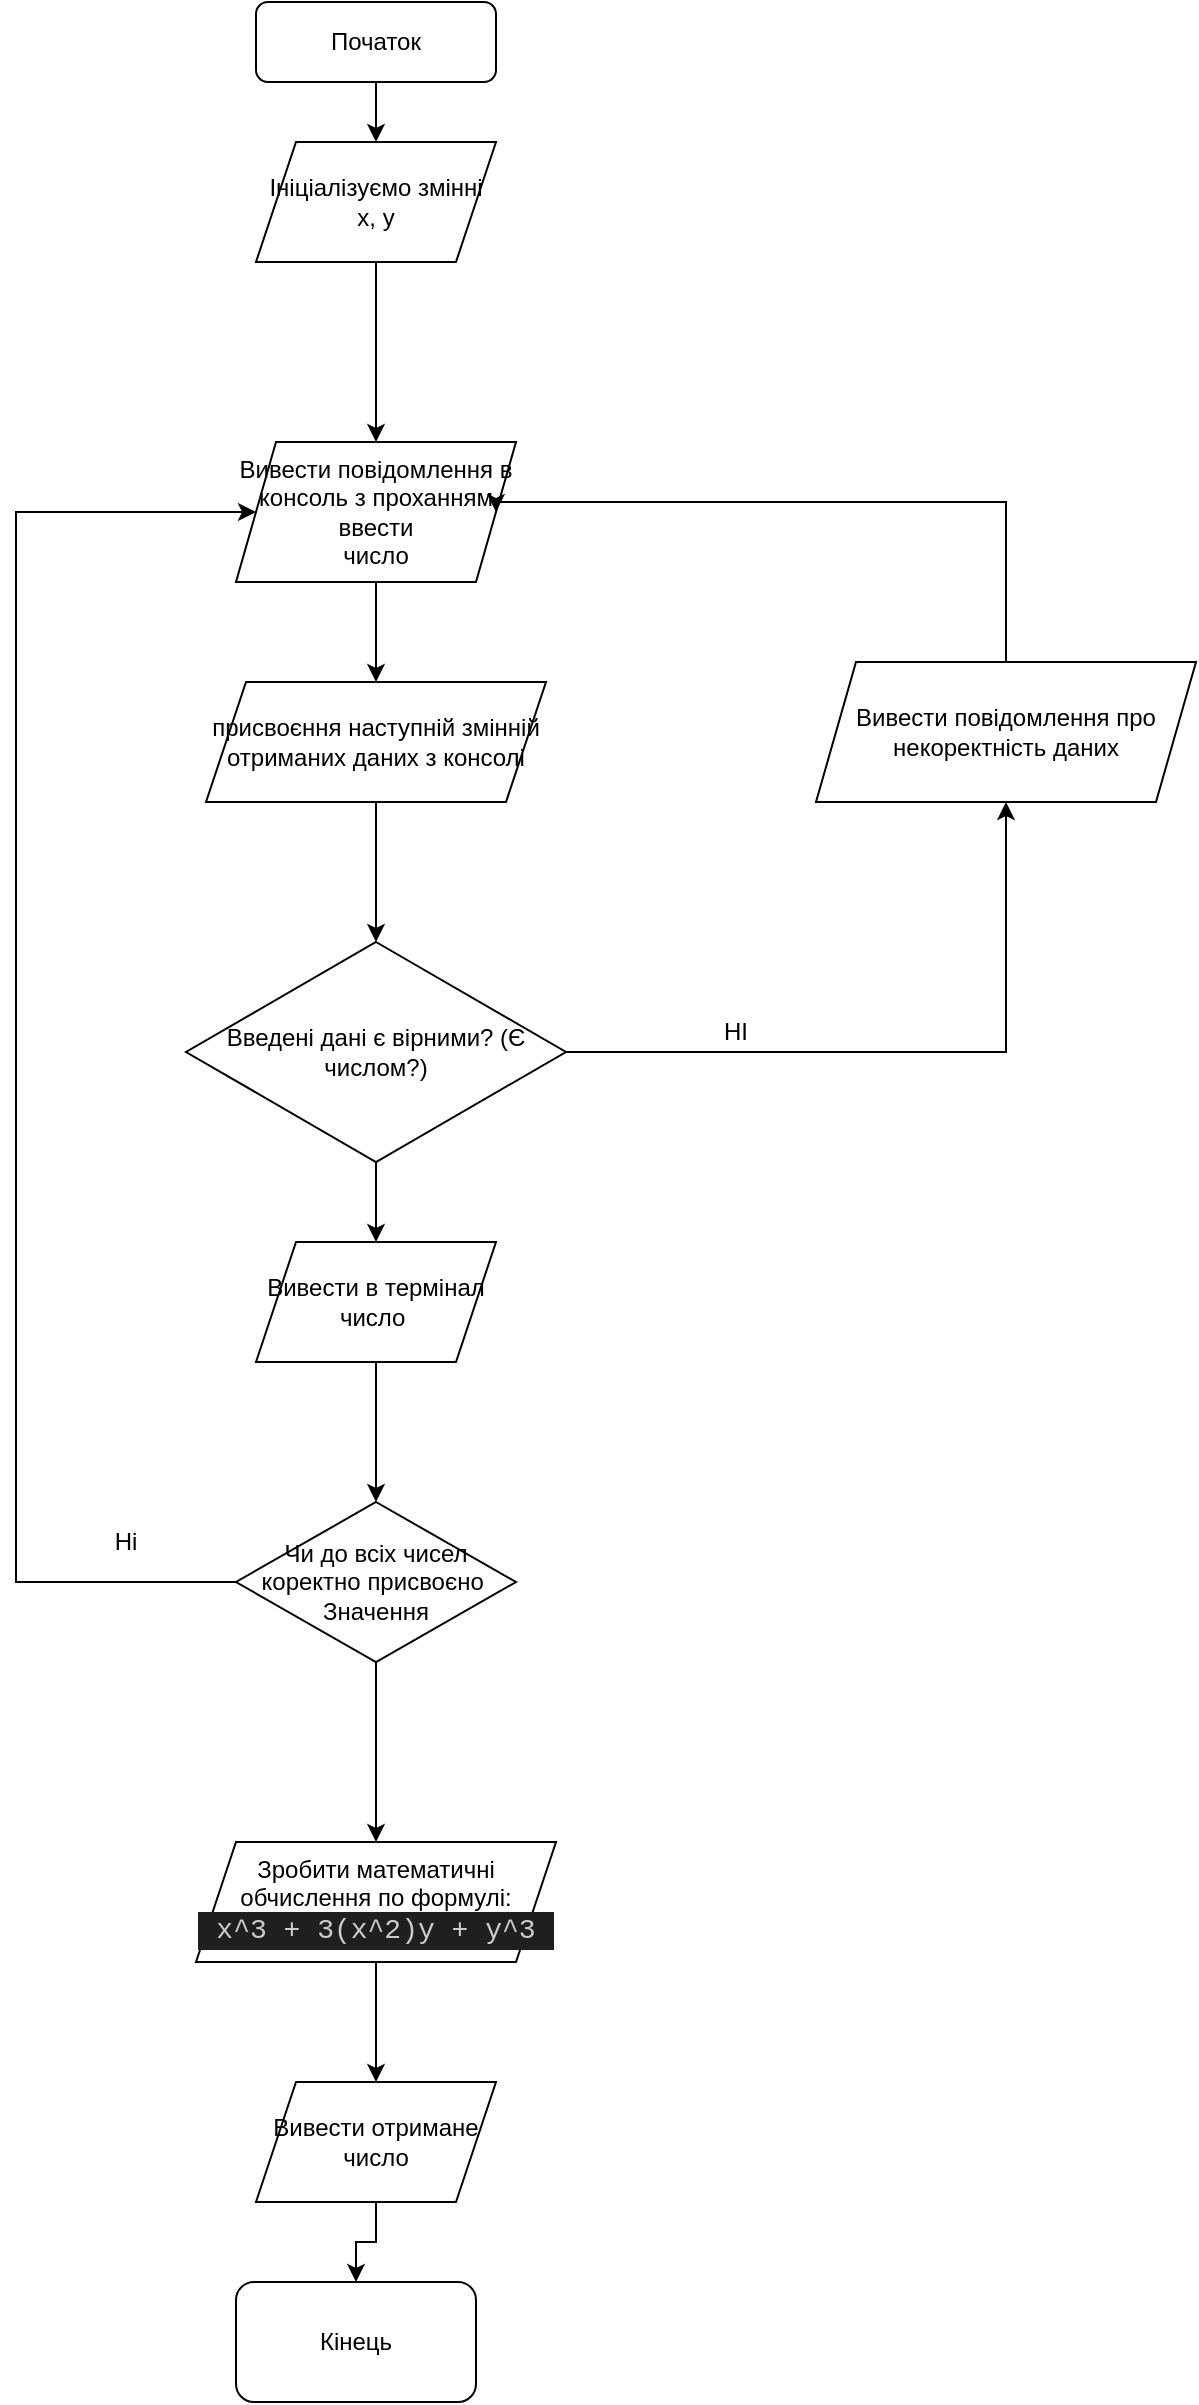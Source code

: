 <mxfile version="21.7.4" type="onedrive">
  <diagram name="Сторінка-1" id="SLLkSyE9lgRa4L8z2NkR">
    <mxGraphModel grid="1" page="1" gridSize="10" guides="1" tooltips="1" connect="1" arrows="1" fold="1" pageScale="1" pageWidth="827" pageHeight="1169" math="0" shadow="0">
      <root>
        <mxCell id="0" />
        <mxCell id="1" parent="0" />
        <mxCell id="0gB49jp2bvKmTQ91O_Oq-19" style="edgeStyle=orthogonalEdgeStyle;rounded=0;orthogonalLoop=1;jettySize=auto;html=1;" edge="1" parent="1" source="0gB49jp2bvKmTQ91O_Oq-1" target="0gB49jp2bvKmTQ91O_Oq-18">
          <mxGeometry relative="1" as="geometry" />
        </mxCell>
        <mxCell id="0gB49jp2bvKmTQ91O_Oq-1" value="Початок&lt;br&gt;" style="rounded=1;whiteSpace=wrap;html=1;" vertex="1" parent="1">
          <mxGeometry x="250" y="-30" width="120" height="40" as="geometry" />
        </mxCell>
        <mxCell id="0gB49jp2bvKmTQ91O_Oq-4" style="edgeStyle=orthogonalEdgeStyle;rounded=0;orthogonalLoop=1;jettySize=auto;html=1;entryX=0.5;entryY=0;entryDx=0;entryDy=0;" edge="1" parent="1" source="0gB49jp2bvKmTQ91O_Oq-2" target="0gB49jp2bvKmTQ91O_Oq-3">
          <mxGeometry relative="1" as="geometry" />
        </mxCell>
        <mxCell id="0gB49jp2bvKmTQ91O_Oq-2" value="Вивести повідомлення в консоль з проханням ввести&lt;br&gt;&amp;nbsp;число&amp;nbsp;" style="shape=parallelogram;perimeter=parallelogramPerimeter;whiteSpace=wrap;html=1;fixedSize=1;" vertex="1" parent="1">
          <mxGeometry x="240" y="190" width="140" height="70" as="geometry" />
        </mxCell>
        <mxCell id="0gB49jp2bvKmTQ91O_Oq-9" style="edgeStyle=orthogonalEdgeStyle;rounded=0;orthogonalLoop=1;jettySize=auto;html=1;" edge="1" parent="1" source="0gB49jp2bvKmTQ91O_Oq-3" target="0gB49jp2bvKmTQ91O_Oq-8">
          <mxGeometry relative="1" as="geometry" />
        </mxCell>
        <mxCell id="0gB49jp2bvKmTQ91O_Oq-3" value="присвоєння наступній змінній отриманих даних з консолі" style="shape=parallelogram;perimeter=parallelogramPerimeter;whiteSpace=wrap;html=1;fixedSize=1;" vertex="1" parent="1">
          <mxGeometry x="225" y="310" width="170" height="60" as="geometry" />
        </mxCell>
        <mxCell id="0gB49jp2bvKmTQ91O_Oq-11" style="edgeStyle=orthogonalEdgeStyle;rounded=0;orthogonalLoop=1;jettySize=auto;html=1;entryX=0.5;entryY=1;entryDx=0;entryDy=0;" edge="1" parent="1" source="0gB49jp2bvKmTQ91O_Oq-8" target="0gB49jp2bvKmTQ91O_Oq-10">
          <mxGeometry relative="1" as="geometry" />
        </mxCell>
        <mxCell id="0gB49jp2bvKmTQ91O_Oq-15" style="edgeStyle=orthogonalEdgeStyle;rounded=0;orthogonalLoop=1;jettySize=auto;html=1;entryX=0.5;entryY=0;entryDx=0;entryDy=0;" edge="1" parent="1" source="0gB49jp2bvKmTQ91O_Oq-8" target="0gB49jp2bvKmTQ91O_Oq-14">
          <mxGeometry relative="1" as="geometry" />
        </mxCell>
        <mxCell id="0gB49jp2bvKmTQ91O_Oq-8" value="Введені дані є вірними? (Є числом?)" style="rhombus;whiteSpace=wrap;html=1;" vertex="1" parent="1">
          <mxGeometry x="215" y="440" width="190" height="110" as="geometry" />
        </mxCell>
        <mxCell id="0gB49jp2bvKmTQ91O_Oq-12" style="edgeStyle=orthogonalEdgeStyle;rounded=0;orthogonalLoop=1;jettySize=auto;html=1;entryX=1;entryY=0.5;entryDx=0;entryDy=0;" edge="1" parent="1" source="0gB49jp2bvKmTQ91O_Oq-10" target="0gB49jp2bvKmTQ91O_Oq-2">
          <mxGeometry relative="1" as="geometry">
            <Array as="points">
              <mxPoint x="625" y="220" />
              <mxPoint x="370" y="220" />
            </Array>
          </mxGeometry>
        </mxCell>
        <mxCell id="0gB49jp2bvKmTQ91O_Oq-10" value="Вивести повідомлення про некоректність даних" style="shape=parallelogram;perimeter=parallelogramPerimeter;whiteSpace=wrap;html=1;fixedSize=1;" vertex="1" parent="1">
          <mxGeometry x="530" y="300" width="190" height="70" as="geometry" />
        </mxCell>
        <mxCell id="0gB49jp2bvKmTQ91O_Oq-13" value="НІ" style="text;html=1;strokeColor=none;fillColor=none;align=center;verticalAlign=middle;whiteSpace=wrap;rounded=0;" vertex="1" parent="1">
          <mxGeometry x="460" y="470" width="60" height="30" as="geometry" />
        </mxCell>
        <mxCell id="0gB49jp2bvKmTQ91O_Oq-17" value="" style="edgeStyle=orthogonalEdgeStyle;rounded=0;orthogonalLoop=1;jettySize=auto;html=1;" edge="1" parent="1" source="0gB49jp2bvKmTQ91O_Oq-14" target="0gB49jp2bvKmTQ91O_Oq-16">
          <mxGeometry relative="1" as="geometry" />
        </mxCell>
        <mxCell id="0gB49jp2bvKmTQ91O_Oq-14" value="Вивести в термінал число&amp;nbsp;" style="shape=parallelogram;perimeter=parallelogramPerimeter;whiteSpace=wrap;html=1;fixedSize=1;" vertex="1" parent="1">
          <mxGeometry x="250" y="590" width="120" height="60" as="geometry" />
        </mxCell>
        <mxCell id="0gB49jp2bvKmTQ91O_Oq-22" style="edgeStyle=orthogonalEdgeStyle;rounded=0;orthogonalLoop=1;jettySize=auto;html=1;entryX=0;entryY=0.5;entryDx=0;entryDy=0;" edge="1" parent="1" source="0gB49jp2bvKmTQ91O_Oq-16" target="0gB49jp2bvKmTQ91O_Oq-2">
          <mxGeometry relative="1" as="geometry">
            <Array as="points">
              <mxPoint x="130" y="760" />
              <mxPoint x="130" y="225" />
            </Array>
          </mxGeometry>
        </mxCell>
        <mxCell id="0gB49jp2bvKmTQ91O_Oq-25" value="" style="edgeStyle=orthogonalEdgeStyle;rounded=0;orthogonalLoop=1;jettySize=auto;html=1;" edge="1" parent="1" source="0gB49jp2bvKmTQ91O_Oq-16" target="0gB49jp2bvKmTQ91O_Oq-24">
          <mxGeometry relative="1" as="geometry" />
        </mxCell>
        <mxCell id="0gB49jp2bvKmTQ91O_Oq-16" value="Чи до всіх чисел коректно присвоєно&amp;nbsp;&lt;br&gt;Значення&lt;br&gt;" style="rhombus;whiteSpace=wrap;html=1;" vertex="1" parent="1">
          <mxGeometry x="240" y="720" width="140" height="80" as="geometry" />
        </mxCell>
        <mxCell id="0gB49jp2bvKmTQ91O_Oq-20" style="edgeStyle=orthogonalEdgeStyle;rounded=0;orthogonalLoop=1;jettySize=auto;html=1;" edge="1" parent="1" source="0gB49jp2bvKmTQ91O_Oq-18" target="0gB49jp2bvKmTQ91O_Oq-2">
          <mxGeometry relative="1" as="geometry" />
        </mxCell>
        <mxCell id="0gB49jp2bvKmTQ91O_Oq-18" value="Ініціалізуємо змінні x, y" style="shape=parallelogram;perimeter=parallelogramPerimeter;whiteSpace=wrap;html=1;fixedSize=1;" vertex="1" parent="1">
          <mxGeometry x="250" y="40" width="120" height="60" as="geometry" />
        </mxCell>
        <mxCell id="0gB49jp2bvKmTQ91O_Oq-23" value="Ні" style="text;html=1;strokeColor=none;fillColor=none;align=center;verticalAlign=middle;whiteSpace=wrap;rounded=0;" vertex="1" parent="1">
          <mxGeometry x="155" y="720" width="60" height="40" as="geometry" />
        </mxCell>
        <mxCell id="0gB49jp2bvKmTQ91O_Oq-27" style="edgeStyle=orthogonalEdgeStyle;rounded=0;orthogonalLoop=1;jettySize=auto;html=1;entryX=0.5;entryY=0;entryDx=0;entryDy=0;" edge="1" parent="1" source="0gB49jp2bvKmTQ91O_Oq-24" target="0gB49jp2bvKmTQ91O_Oq-26">
          <mxGeometry relative="1" as="geometry" />
        </mxCell>
        <mxCell id="0gB49jp2bvKmTQ91O_Oq-24" value="Зробити математичні обчислення по формулі:&lt;br&gt;&lt;div style=&quot;color: rgb(204, 204, 204); background-color: rgb(31, 31, 31); font-family: Consolas, &amp;quot;Courier New&amp;quot;, monospace; font-size: 14px; line-height: 19px;&quot;&gt;x^3 + 3(x^2)y + y^3&lt;/div&gt;" style="shape=parallelogram;perimeter=parallelogramPerimeter;whiteSpace=wrap;html=1;fixedSize=1;" vertex="1" parent="1">
          <mxGeometry x="220" y="890" width="180" height="60" as="geometry" />
        </mxCell>
        <mxCell id="0gB49jp2bvKmTQ91O_Oq-29" style="edgeStyle=orthogonalEdgeStyle;rounded=0;orthogonalLoop=1;jettySize=auto;html=1;" edge="1" parent="1" source="0gB49jp2bvKmTQ91O_Oq-26" target="0gB49jp2bvKmTQ91O_Oq-28">
          <mxGeometry relative="1" as="geometry" />
        </mxCell>
        <mxCell id="0gB49jp2bvKmTQ91O_Oq-26" value="Вивести отримане число&lt;br&gt;" style="shape=parallelogram;perimeter=parallelogramPerimeter;whiteSpace=wrap;html=1;fixedSize=1;" vertex="1" parent="1">
          <mxGeometry x="250" y="1010" width="120" height="60" as="geometry" />
        </mxCell>
        <mxCell id="0gB49jp2bvKmTQ91O_Oq-28" value="Кінець&lt;br&gt;" style="rounded=1;whiteSpace=wrap;html=1;" vertex="1" parent="1">
          <mxGeometry x="240" y="1110" width="120" height="60" as="geometry" />
        </mxCell>
      </root>
    </mxGraphModel>
  </diagram>
</mxfile>
